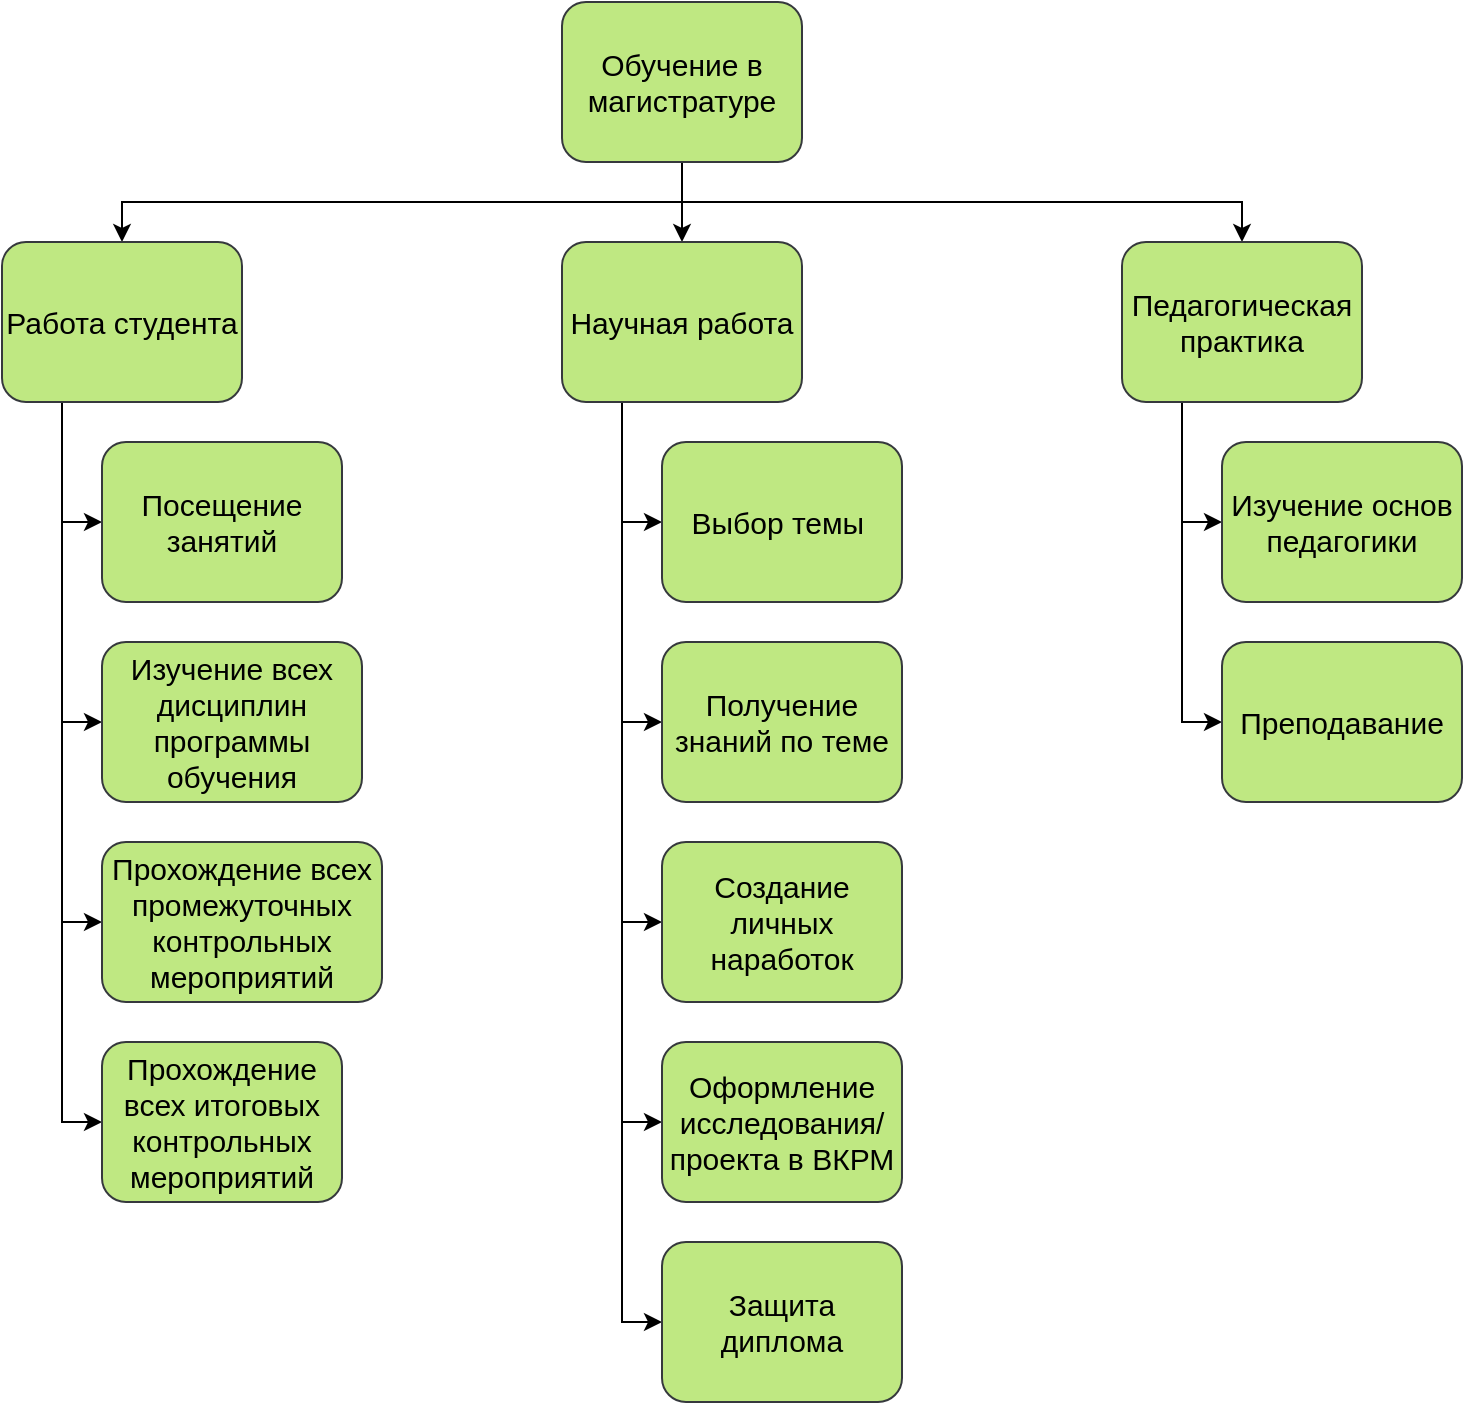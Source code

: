 <mxfile version="16.2.2" type="github">
  <diagram id="FYzoDqSfc95iZxdFGiKi" name="Page-1">
    <mxGraphModel dx="782" dy="436" grid="1" gridSize="10" guides="1" tooltips="1" connect="1" arrows="1" fold="1" page="1" pageScale="1" pageWidth="1169" pageHeight="1654" math="0" shadow="0">
      <root>
        <mxCell id="0" />
        <mxCell id="1" parent="0" />
        <mxCell id="y3BP08L7-loMRwbdsJEG-29" style="edgeStyle=orthogonalEdgeStyle;rounded=0;orthogonalLoop=1;jettySize=auto;html=1;exitX=0.5;exitY=1;exitDx=0;exitDy=0;entryX=0.5;entryY=0;entryDx=0;entryDy=0;fontSize=15;" parent="1" source="y3BP08L7-loMRwbdsJEG-1" target="y3BP08L7-loMRwbdsJEG-2" edge="1">
          <mxGeometry relative="1" as="geometry" />
        </mxCell>
        <mxCell id="y3BP08L7-loMRwbdsJEG-30" style="edgeStyle=orthogonalEdgeStyle;rounded=0;orthogonalLoop=1;jettySize=auto;html=1;exitX=0.5;exitY=1;exitDx=0;exitDy=0;entryX=0.5;entryY=0;entryDx=0;entryDy=0;fontSize=15;" parent="1" source="y3BP08L7-loMRwbdsJEG-1" target="y3BP08L7-loMRwbdsJEG-4" edge="1">
          <mxGeometry relative="1" as="geometry" />
        </mxCell>
        <mxCell id="y3BP08L7-loMRwbdsJEG-31" style="edgeStyle=orthogonalEdgeStyle;rounded=0;orthogonalLoop=1;jettySize=auto;html=1;exitX=0.5;exitY=1;exitDx=0;exitDy=0;entryX=0.5;entryY=0;entryDx=0;entryDy=0;fontSize=15;" parent="1" source="y3BP08L7-loMRwbdsJEG-1" target="y3BP08L7-loMRwbdsJEG-3" edge="1">
          <mxGeometry relative="1" as="geometry" />
        </mxCell>
        <mxCell id="y3BP08L7-loMRwbdsJEG-1" value="Обучение в магистратуре" style="rounded=1;whiteSpace=wrap;html=1;fillColor=#BFE882;strokeColor=#36393d;fontSize=15;" parent="1" vertex="1">
          <mxGeometry x="480" y="200" width="120" height="80" as="geometry" />
        </mxCell>
        <mxCell id="y3BP08L7-loMRwbdsJEG-19" style="edgeStyle=orthogonalEdgeStyle;rounded=0;orthogonalLoop=1;jettySize=auto;html=1;exitX=0.25;exitY=1;exitDx=0;exitDy=0;entryX=0;entryY=0.5;entryDx=0;entryDy=0;fontSize=15;" parent="1" source="y3BP08L7-loMRwbdsJEG-2" target="y3BP08L7-loMRwbdsJEG-14" edge="1">
          <mxGeometry relative="1" as="geometry" />
        </mxCell>
        <mxCell id="y3BP08L7-loMRwbdsJEG-20" style="edgeStyle=orthogonalEdgeStyle;rounded=0;orthogonalLoop=1;jettySize=auto;html=1;exitX=0.25;exitY=1;exitDx=0;exitDy=0;entryX=0;entryY=0.5;entryDx=0;entryDy=0;fontSize=15;" parent="1" source="y3BP08L7-loMRwbdsJEG-2" target="y3BP08L7-loMRwbdsJEG-15" edge="1">
          <mxGeometry relative="1" as="geometry" />
        </mxCell>
        <mxCell id="y3BP08L7-loMRwbdsJEG-21" style="edgeStyle=orthogonalEdgeStyle;rounded=0;orthogonalLoop=1;jettySize=auto;html=1;exitX=0.25;exitY=1;exitDx=0;exitDy=0;entryX=0;entryY=0.5;entryDx=0;entryDy=0;fontSize=15;" parent="1" source="y3BP08L7-loMRwbdsJEG-2" target="y3BP08L7-loMRwbdsJEG-16" edge="1">
          <mxGeometry relative="1" as="geometry" />
        </mxCell>
        <mxCell id="y3BP08L7-loMRwbdsJEG-22" style="edgeStyle=orthogonalEdgeStyle;rounded=0;orthogonalLoop=1;jettySize=auto;html=1;exitX=0.25;exitY=1;exitDx=0;exitDy=0;entryX=0;entryY=0.5;entryDx=0;entryDy=0;fontSize=15;" parent="1" source="y3BP08L7-loMRwbdsJEG-2" target="y3BP08L7-loMRwbdsJEG-17" edge="1">
          <mxGeometry relative="1" as="geometry" />
        </mxCell>
        <mxCell id="y3BP08L7-loMRwbdsJEG-23" style="edgeStyle=orthogonalEdgeStyle;rounded=0;orthogonalLoop=1;jettySize=auto;html=1;exitX=0.25;exitY=1;exitDx=0;exitDy=0;entryX=0;entryY=0.5;entryDx=0;entryDy=0;fontSize=15;" parent="1" source="y3BP08L7-loMRwbdsJEG-2" target="y3BP08L7-loMRwbdsJEG-18" edge="1">
          <mxGeometry relative="1" as="geometry" />
        </mxCell>
        <mxCell id="y3BP08L7-loMRwbdsJEG-2" value="Научная работа" style="rounded=1;whiteSpace=wrap;html=1;fillColor=#BFE882;strokeColor=#36393d;fontSize=15;" parent="1" vertex="1">
          <mxGeometry x="480" y="320" width="120" height="80" as="geometry" />
        </mxCell>
        <mxCell id="y3BP08L7-loMRwbdsJEG-27" style="edgeStyle=orthogonalEdgeStyle;rounded=0;orthogonalLoop=1;jettySize=auto;html=1;exitX=0.25;exitY=1;exitDx=0;exitDy=0;entryX=0;entryY=0.5;entryDx=0;entryDy=0;fontSize=15;" parent="1" source="y3BP08L7-loMRwbdsJEG-3" target="y3BP08L7-loMRwbdsJEG-24" edge="1">
          <mxGeometry relative="1" as="geometry" />
        </mxCell>
        <mxCell id="y3BP08L7-loMRwbdsJEG-28" style="edgeStyle=orthogonalEdgeStyle;rounded=0;orthogonalLoop=1;jettySize=auto;html=1;exitX=0.25;exitY=1;exitDx=0;exitDy=0;entryX=0;entryY=0.5;entryDx=0;entryDy=0;fontSize=15;" parent="1" source="y3BP08L7-loMRwbdsJEG-3" target="y3BP08L7-loMRwbdsJEG-25" edge="1">
          <mxGeometry relative="1" as="geometry" />
        </mxCell>
        <mxCell id="y3BP08L7-loMRwbdsJEG-3" value="Педагогическая практика" style="rounded=1;whiteSpace=wrap;html=1;fillColor=#BFE882;strokeColor=#36393d;fontSize=15;" parent="1" vertex="1">
          <mxGeometry x="760" y="320" width="120" height="80" as="geometry" />
        </mxCell>
        <mxCell id="y3BP08L7-loMRwbdsJEG-10" style="edgeStyle=orthogonalEdgeStyle;rounded=0;orthogonalLoop=1;jettySize=auto;html=1;exitX=0.25;exitY=1;exitDx=0;exitDy=0;entryX=0;entryY=0.5;entryDx=0;entryDy=0;fontSize=15;" parent="1" source="y3BP08L7-loMRwbdsJEG-4" target="y3BP08L7-loMRwbdsJEG-8" edge="1">
          <mxGeometry relative="1" as="geometry" />
        </mxCell>
        <mxCell id="y3BP08L7-loMRwbdsJEG-11" style="edgeStyle=orthogonalEdgeStyle;rounded=0;orthogonalLoop=1;jettySize=auto;html=1;exitX=0.25;exitY=1;exitDx=0;exitDy=0;entryX=0;entryY=0.5;entryDx=0;entryDy=0;fontSize=15;" parent="1" source="y3BP08L7-loMRwbdsJEG-4" target="y3BP08L7-loMRwbdsJEG-7" edge="1">
          <mxGeometry relative="1" as="geometry" />
        </mxCell>
        <mxCell id="y3BP08L7-loMRwbdsJEG-12" style="edgeStyle=orthogonalEdgeStyle;rounded=0;orthogonalLoop=1;jettySize=auto;html=1;exitX=0.25;exitY=1;exitDx=0;exitDy=0;entryX=0;entryY=0.5;entryDx=0;entryDy=0;fontSize=15;" parent="1" source="y3BP08L7-loMRwbdsJEG-4" target="y3BP08L7-loMRwbdsJEG-6" edge="1">
          <mxGeometry relative="1" as="geometry" />
        </mxCell>
        <mxCell id="y3BP08L7-loMRwbdsJEG-13" style="edgeStyle=orthogonalEdgeStyle;rounded=0;orthogonalLoop=1;jettySize=auto;html=1;exitX=0.25;exitY=1;exitDx=0;exitDy=0;entryX=0;entryY=0.5;entryDx=0;entryDy=0;fontSize=15;" parent="1" source="y3BP08L7-loMRwbdsJEG-4" target="y3BP08L7-loMRwbdsJEG-9" edge="1">
          <mxGeometry relative="1" as="geometry" />
        </mxCell>
        <mxCell id="y3BP08L7-loMRwbdsJEG-4" value="Работа студента" style="rounded=1;whiteSpace=wrap;html=1;fillColor=#BFE882;strokeColor=#36393d;fontSize=15;" parent="1" vertex="1">
          <mxGeometry x="200" y="320" width="120" height="80" as="geometry" />
        </mxCell>
        <mxCell id="y3BP08L7-loMRwbdsJEG-6" value="Прохождение всех промежуточных контрольных мероприятий" style="rounded=1;whiteSpace=wrap;html=1;fillColor=#BFE882;strokeColor=#36393d;fontSize=15;" parent="1" vertex="1">
          <mxGeometry x="250" y="620" width="140" height="80" as="geometry" />
        </mxCell>
        <mxCell id="y3BP08L7-loMRwbdsJEG-7" value="Изучение всех дисциплин программы обучения" style="rounded=1;whiteSpace=wrap;html=1;fillColor=#BFE882;strokeColor=#36393d;fontSize=15;" parent="1" vertex="1">
          <mxGeometry x="250" y="520" width="130" height="80" as="geometry" />
        </mxCell>
        <mxCell id="y3BP08L7-loMRwbdsJEG-8" value="Посещение занятий" style="rounded=1;whiteSpace=wrap;html=1;fillColor=#BFE882;strokeColor=#36393d;fontSize=15;" parent="1" vertex="1">
          <mxGeometry x="250" y="420" width="120" height="80" as="geometry" />
        </mxCell>
        <mxCell id="y3BP08L7-loMRwbdsJEG-9" value="Прохождение всех итоговых контрольных мероприятий" style="rounded=1;whiteSpace=wrap;html=1;fillColor=#BFE882;strokeColor=#36393d;fontSize=15;" parent="1" vertex="1">
          <mxGeometry x="250" y="720" width="120" height="80" as="geometry" />
        </mxCell>
        <mxCell id="y3BP08L7-loMRwbdsJEG-14" value="Выбор темы&amp;nbsp;" style="rounded=1;whiteSpace=wrap;html=1;fillColor=#BFE882;strokeColor=#36393d;fontSize=15;" parent="1" vertex="1">
          <mxGeometry x="530" y="420" width="120" height="80" as="geometry" />
        </mxCell>
        <mxCell id="y3BP08L7-loMRwbdsJEG-15" value="Получение знаний по теме" style="rounded=1;whiteSpace=wrap;html=1;fillColor=#BFE882;strokeColor=#36393d;fontSize=15;" parent="1" vertex="1">
          <mxGeometry x="530" y="520" width="120" height="80" as="geometry" />
        </mxCell>
        <mxCell id="y3BP08L7-loMRwbdsJEG-16" value="Создание личных наработок" style="rounded=1;whiteSpace=wrap;html=1;fillColor=#BFE882;strokeColor=#36393d;fontSize=15;" parent="1" vertex="1">
          <mxGeometry x="530" y="620" width="120" height="80" as="geometry" />
        </mxCell>
        <mxCell id="y3BP08L7-loMRwbdsJEG-17" value="Оформление исследования/проекта в ВКРМ" style="rounded=1;whiteSpace=wrap;html=1;fillColor=#BFE882;strokeColor=#36393d;fontSize=15;" parent="1" vertex="1">
          <mxGeometry x="530" y="720" width="120" height="80" as="geometry" />
        </mxCell>
        <mxCell id="y3BP08L7-loMRwbdsJEG-18" value="Защита диплома" style="rounded=1;whiteSpace=wrap;html=1;fillColor=#BFE882;strokeColor=#36393d;fontSize=15;" parent="1" vertex="1">
          <mxGeometry x="530" y="820" width="120" height="80" as="geometry" />
        </mxCell>
        <mxCell id="y3BP08L7-loMRwbdsJEG-24" value="Изучение основ педагогики" style="rounded=1;whiteSpace=wrap;html=1;fillColor=#BFE882;strokeColor=#36393d;fontSize=15;" parent="1" vertex="1">
          <mxGeometry x="810" y="420" width="120" height="80" as="geometry" />
        </mxCell>
        <mxCell id="y3BP08L7-loMRwbdsJEG-25" value="Преподавание" style="rounded=1;whiteSpace=wrap;html=1;fillColor=#BFE882;strokeColor=#36393d;fontSize=15;" parent="1" vertex="1">
          <mxGeometry x="810" y="520" width="120" height="80" as="geometry" />
        </mxCell>
      </root>
    </mxGraphModel>
  </diagram>
</mxfile>
